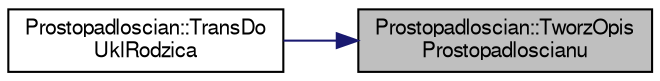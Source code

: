 digraph "Prostopadloscian::TworzOpisProstopadloscianu"
{
 // LATEX_PDF_SIZE
  edge [fontname="FreeSans",fontsize="10",labelfontname="FreeSans",labelfontsize="10"];
  node [fontname="FreeSans",fontsize="10",shape=record];
  rankdir="RL";
  Node1 [label="Prostopadloscian::TworzOpis\lProstopadloscianu",height=0.2,width=0.4,color="black", fillcolor="grey75", style="filled", fontcolor="black",tooltip="Metoda tworzaca opis prostopadloscianu."];
  Node1 -> Node2 [dir="back",color="midnightblue",fontsize="10",style="solid",fontname="FreeSans"];
  Node2 [label="Prostopadloscian::TransDo\lUklRodzica",height=0.2,width=0.4,color="black", fillcolor="white", style="filled",URL="$a00149.html#a97065b4375d19d6f2bee4a610a425b4e",tooltip="Metoda przesuwajaca Prostopadloscian wzgledem Drona."];
}
